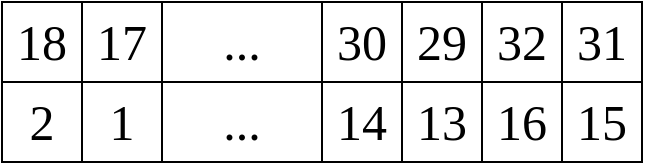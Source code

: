 <mxfile>
    <diagram id="6CpJWopCnKhzvEcMYAuf" name="Page-1">
        <mxGraphModel dx="1130" dy="862" grid="1" gridSize="10" guides="1" tooltips="1" connect="1" arrows="1" fold="1" page="1" pageScale="1" pageWidth="827" pageHeight="1169" math="0" shadow="0">
            <root>
                <mxCell id="0"/>
                <mxCell id="1" parent="0"/>
                <mxCell id="2" value="15" style="rounded=0;whiteSpace=wrap;html=1;fontFamily=Times New Roman;fontSize=25;" vertex="1" parent="1">
                    <mxGeometry x="320" y="200" width="40" height="40" as="geometry"/>
                </mxCell>
                <mxCell id="3" value="16" style="rounded=0;whiteSpace=wrap;html=1;fontFamily=Times New Roman;fontSize=25;" vertex="1" parent="1">
                    <mxGeometry x="280" y="200" width="40" height="40" as="geometry"/>
                </mxCell>
                <mxCell id="4" value="13" style="rounded=0;whiteSpace=wrap;html=1;fontFamily=Times New Roman;fontSize=25;" vertex="1" parent="1">
                    <mxGeometry x="240" y="200" width="40" height="40" as="geometry"/>
                </mxCell>
                <mxCell id="5" value="14" style="rounded=0;whiteSpace=wrap;html=1;fontFamily=Times New Roman;fontSize=25;" vertex="1" parent="1">
                    <mxGeometry x="200" y="200" width="40" height="40" as="geometry"/>
                </mxCell>
                <mxCell id="6" value="..." style="rounded=0;whiteSpace=wrap;html=1;fontFamily=Times New Roman;fontSize=25;" vertex="1" parent="1">
                    <mxGeometry x="120" y="200" width="80" height="40" as="geometry"/>
                </mxCell>
                <mxCell id="7" value="1" style="rounded=0;whiteSpace=wrap;html=1;fontFamily=Times New Roman;fontSize=25;" vertex="1" parent="1">
                    <mxGeometry x="80" y="200" width="40" height="40" as="geometry"/>
                </mxCell>
                <mxCell id="8" value="2" style="rounded=0;whiteSpace=wrap;html=1;fontFamily=Times New Roman;fontSize=25;" vertex="1" parent="1">
                    <mxGeometry x="40" y="200" width="40" height="40" as="geometry"/>
                </mxCell>
                <mxCell id="9" value="31" style="rounded=0;whiteSpace=wrap;html=1;fontFamily=Times New Roman;fontSize=25;" vertex="1" parent="1">
                    <mxGeometry x="320" y="160" width="40" height="40" as="geometry"/>
                </mxCell>
                <mxCell id="10" value="32" style="rounded=0;whiteSpace=wrap;html=1;fontFamily=Times New Roman;fontSize=25;" vertex="1" parent="1">
                    <mxGeometry x="280" y="160" width="40" height="40" as="geometry"/>
                </mxCell>
                <mxCell id="11" value="29" style="rounded=0;whiteSpace=wrap;html=1;fontFamily=Times New Roman;fontSize=25;" vertex="1" parent="1">
                    <mxGeometry x="240" y="160" width="40" height="40" as="geometry"/>
                </mxCell>
                <mxCell id="12" value="30" style="rounded=0;whiteSpace=wrap;html=1;fontFamily=Times New Roman;fontSize=25;" vertex="1" parent="1">
                    <mxGeometry x="200" y="160" width="40" height="40" as="geometry"/>
                </mxCell>
                <mxCell id="13" value="..." style="rounded=0;whiteSpace=wrap;html=1;fontFamily=Times New Roman;fontSize=25;" vertex="1" parent="1">
                    <mxGeometry x="120" y="160" width="80" height="40" as="geometry"/>
                </mxCell>
                <mxCell id="14" value="17" style="rounded=0;whiteSpace=wrap;html=1;fontFamily=Times New Roman;fontSize=25;" vertex="1" parent="1">
                    <mxGeometry x="80" y="160" width="40" height="40" as="geometry"/>
                </mxCell>
                <mxCell id="15" value="18" style="rounded=0;whiteSpace=wrap;html=1;fontFamily=Times New Roman;fontSize=25;" vertex="1" parent="1">
                    <mxGeometry x="40" y="160" width="40" height="40" as="geometry"/>
                </mxCell>
            </root>
        </mxGraphModel>
    </diagram>
</mxfile>